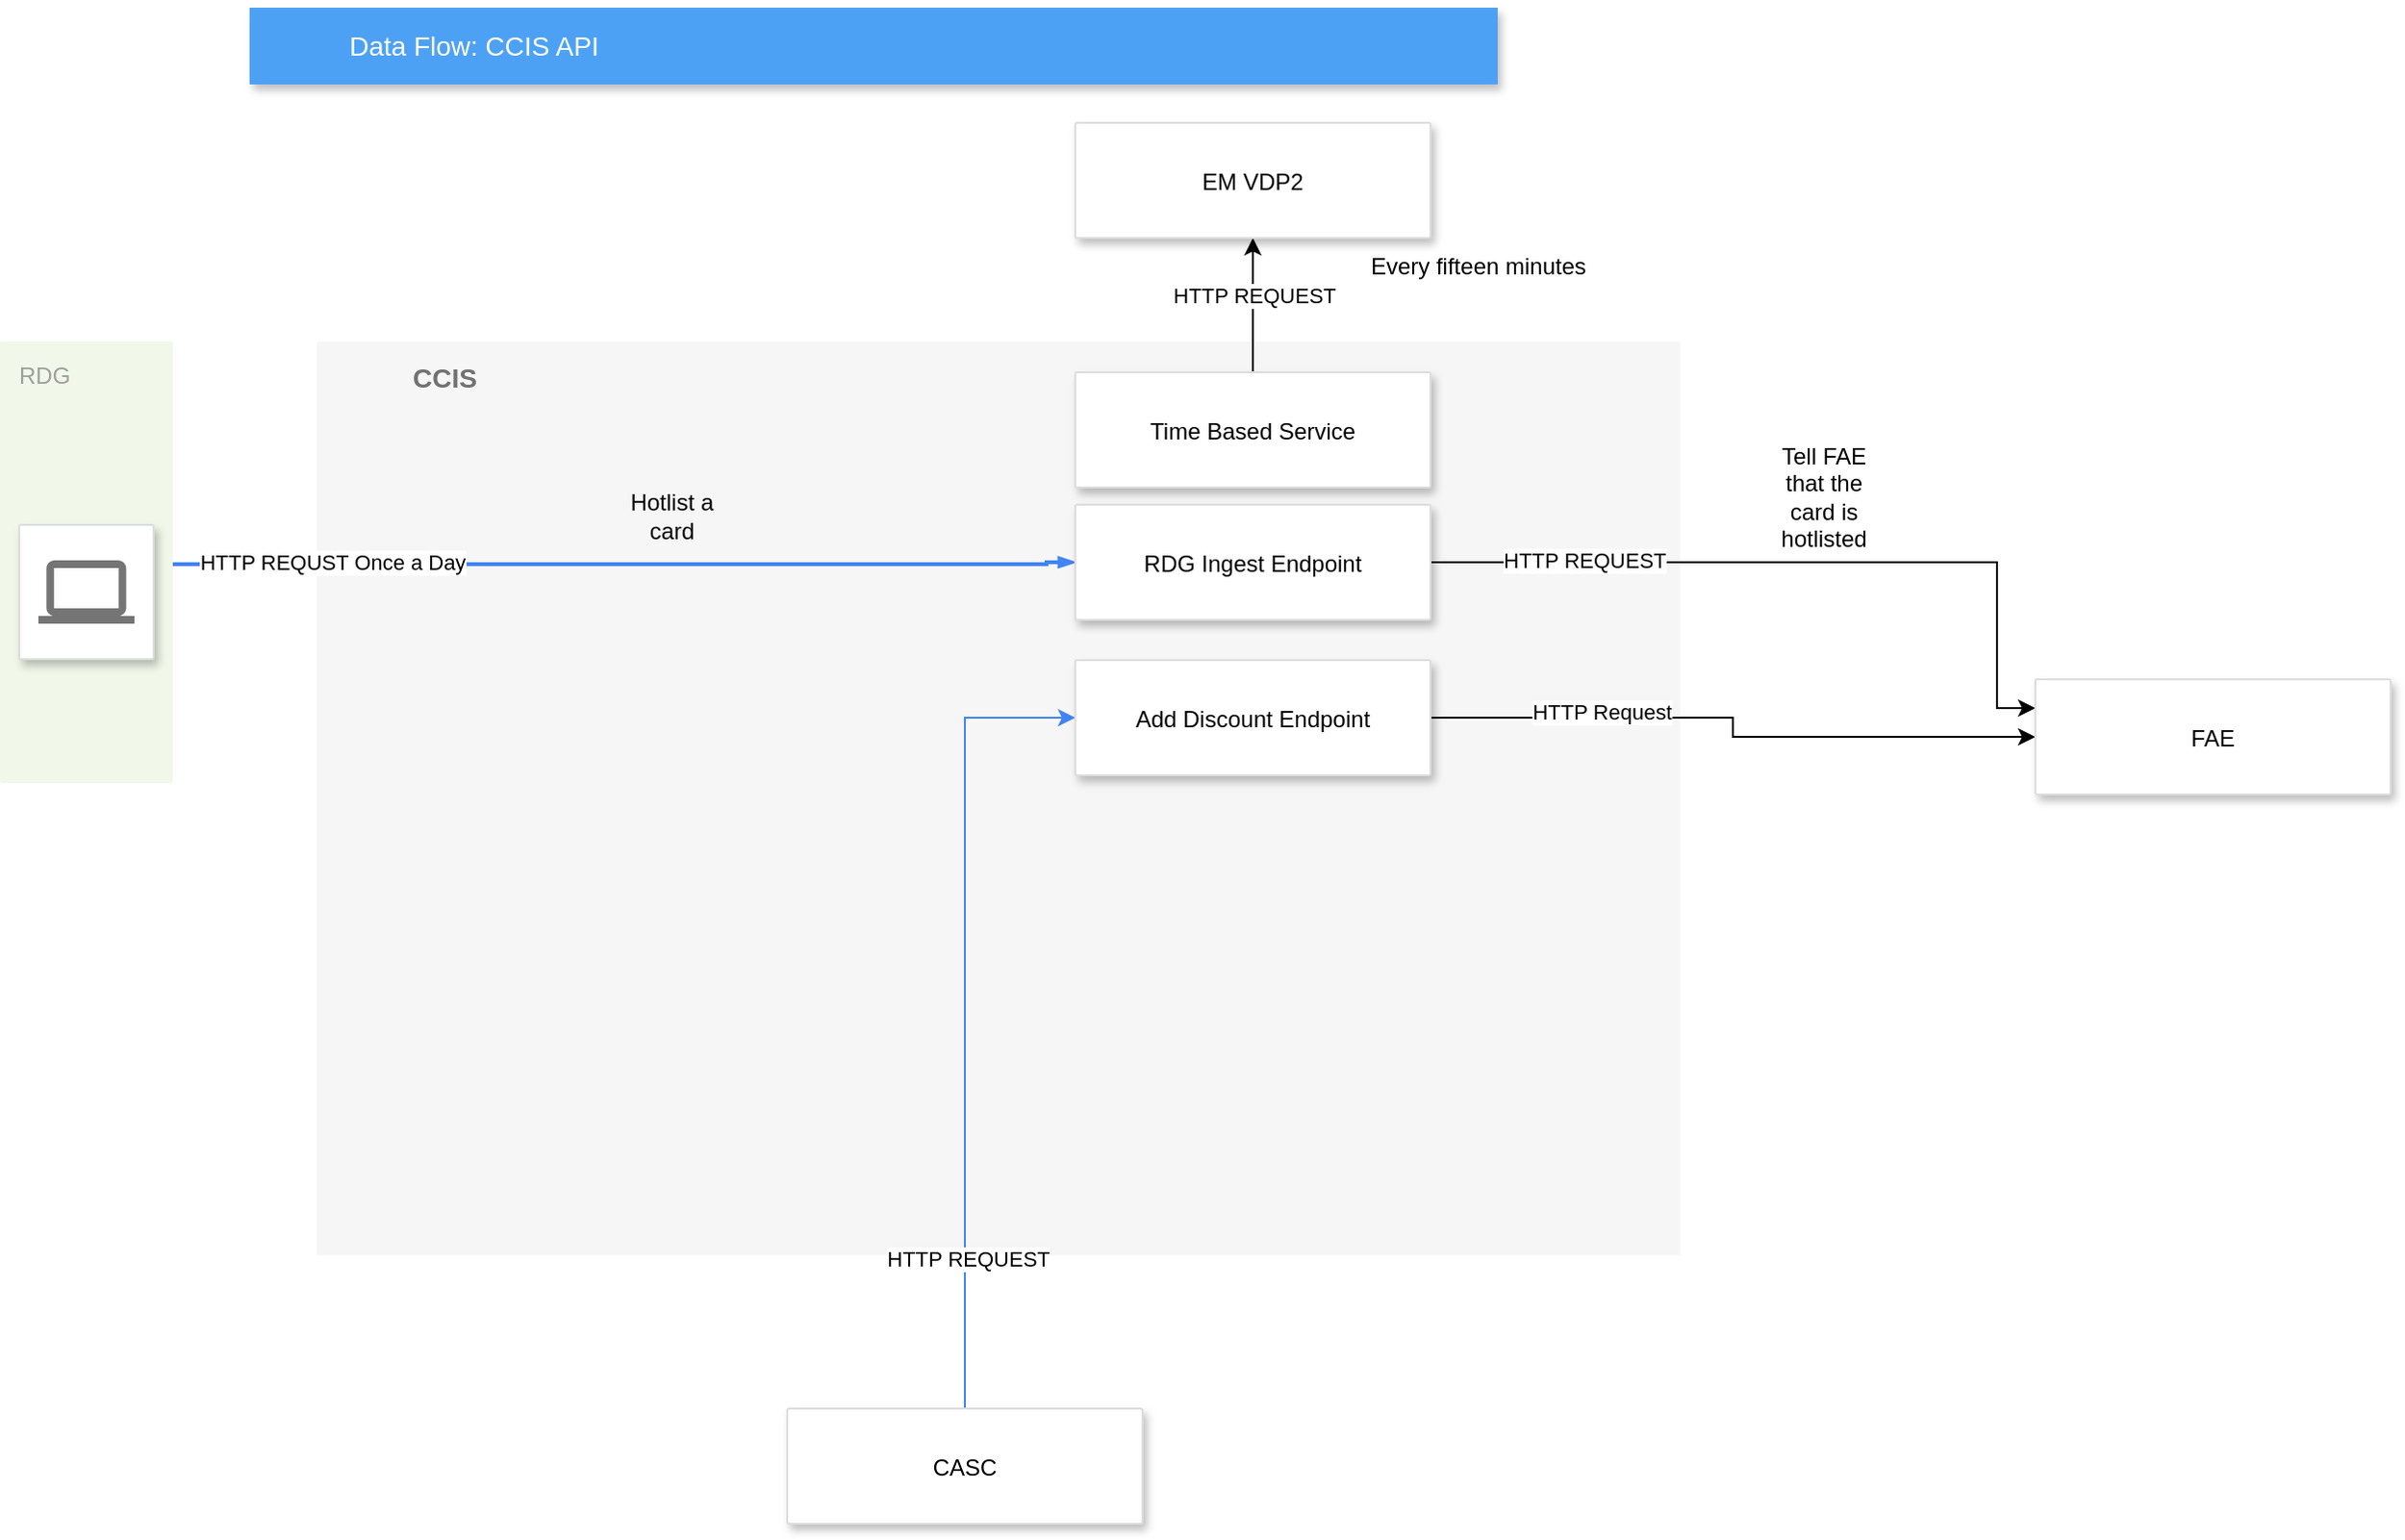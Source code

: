 <mxfile version="24.7.2" type="github">
  <diagram id="f106602c-feb2-e66a-4537-3a34d633f6aa" name="Page-1">
    <mxGraphModel dx="1146" dy="753" grid="1" gridSize="10" guides="1" tooltips="1" connect="1" arrows="1" fold="1" page="1" pageScale="1" pageWidth="1169" pageHeight="827" background="none" math="0" shadow="0">
      <root>
        <mxCell id="0" />
        <mxCell id="1" parent="0" />
        <mxCell id="Lif8JBEafslfNm7ranTe-1" value="&lt;b&gt;CCIS&lt;/b&gt;" style="fillColor=#F6F6F6;strokeColor=none;shadow=0;gradientColor=none;fontSize=14;align=left;spacing=10;fontColor=#717171;9E9E9E;verticalAlign=top;spacingTop=-4;fontStyle=0;spacingLeft=40;html=1;" parent="1" vertex="1">
          <mxGeometry x="265" y="184" width="710" height="476" as="geometry" />
        </mxCell>
        <mxCell id="Lif8JBEafslfNm7ranTe-4" value="Data Flow: CCIS API" style="fillColor=#4DA1F5;strokeColor=none;shadow=1;gradientColor=none;fontSize=14;align=left;spacingLeft=50;fontColor=#ffffff;html=1;" parent="1" vertex="1">
          <mxGeometry x="230" y="10" width="650" height="40" as="geometry" />
        </mxCell>
        <mxCell id="Lif8JBEafslfNm7ranTe-5" style="edgeStyle=orthogonalEdgeStyle;rounded=0;elbow=vertical;html=1;labelBackgroundColor=none;startFill=1;startSize=4;endArrow=blockThin;endFill=1;endSize=4;jettySize=auto;orthogonalLoop=1;strokeColor=#4284F3;strokeWidth=2;fontSize=12;fontColor=#000000;align=left;dashed=0;exitX=1;exitY=0.5;exitDx=0;exitDy=0;entryX=0;entryY=0.5;entryDx=0;entryDy=0;" parent="1" source="Lif8JBEafslfNm7ranTe-3" target="cEKSAHbCaNsN3OeEtTBm-5" edge="1">
          <mxGeometry relative="1" as="geometry">
            <Array as="points">
              <mxPoint x="190" y="300" />
              <mxPoint x="645" y="300" />
            </Array>
          </mxGeometry>
        </mxCell>
        <mxCell id="uueP2DIrT8dm-PXU4ACH-1" value="HTTP REQUST Once a Day" style="edgeLabel;html=1;align=center;verticalAlign=middle;resizable=0;points=[];" vertex="1" connectable="0" parent="Lif8JBEafslfNm7ranTe-5">
          <mxGeometry x="-0.644" y="1" relative="1" as="geometry">
            <mxPoint as="offset" />
          </mxGeometry>
        </mxCell>
        <mxCell id="uueP2DIrT8dm-PXU4ACH-12" style="edgeStyle=orthogonalEdgeStyle;rounded=0;orthogonalLoop=1;jettySize=auto;html=1;entryX=0;entryY=0.25;entryDx=0;entryDy=0;" edge="1" parent="1" source="cEKSAHbCaNsN3OeEtTBm-5" target="uueP2DIrT8dm-PXU4ACH-8">
          <mxGeometry relative="1" as="geometry">
            <Array as="points">
              <mxPoint x="1140" y="299" />
            </Array>
          </mxGeometry>
        </mxCell>
        <mxCell id="uueP2DIrT8dm-PXU4ACH-13" value="HTTP REQUEST" style="edgeLabel;html=1;align=center;verticalAlign=middle;resizable=0;points=[];" vertex="1" connectable="0" parent="uueP2DIrT8dm-PXU4ACH-12">
          <mxGeometry x="-0.59" y="1" relative="1" as="geometry">
            <mxPoint as="offset" />
          </mxGeometry>
        </mxCell>
        <mxCell id="uueP2DIrT8dm-PXU4ACH-16" style="edgeStyle=orthogonalEdgeStyle;rounded=0;orthogonalLoop=1;jettySize=auto;html=1;entryX=0.5;entryY=1;entryDx=0;entryDy=0;exitX=0.5;exitY=0;exitDx=0;exitDy=0;" edge="1" parent="1" source="uueP2DIrT8dm-PXU4ACH-19" target="uueP2DIrT8dm-PXU4ACH-2">
          <mxGeometry relative="1" as="geometry" />
        </mxCell>
        <mxCell id="uueP2DIrT8dm-PXU4ACH-18" value="HTTP REQUEST" style="edgeLabel;html=1;align=center;verticalAlign=middle;resizable=0;points=[];" vertex="1" connectable="0" parent="uueP2DIrT8dm-PXU4ACH-16">
          <mxGeometry x="0.15" relative="1" as="geometry">
            <mxPoint as="offset" />
          </mxGeometry>
        </mxCell>
        <mxCell id="cEKSAHbCaNsN3OeEtTBm-5" value="RDG Ingest Endpoint" style="strokeColor=#dddddd;shadow=1;strokeWidth=1;rounded=1;absoluteArcSize=1;arcSize=2;" parent="1" vertex="1">
          <mxGeometry x="660" y="269" width="185" height="60" as="geometry" />
        </mxCell>
        <mxCell id="uueP2DIrT8dm-PXU4ACH-2" value="EM VDP2" style="strokeColor=#dddddd;shadow=1;strokeWidth=1;rounded=1;absoluteArcSize=1;arcSize=2;" vertex="1" parent="1">
          <mxGeometry x="660" y="70" width="185" height="60" as="geometry" />
        </mxCell>
        <mxCell id="uueP2DIrT8dm-PXU4ACH-6" value="" style="edgeStyle=orthogonalEdgeStyle;rounded=0;orthogonalLoop=1;jettySize=auto;html=1;entryX=0;entryY=0.5;entryDx=0;entryDy=0;strokeColor=#4284F3;" edge="1" parent="1" source="uueP2DIrT8dm-PXU4ACH-4" target="uueP2DIrT8dm-PXU4ACH-5">
          <mxGeometry relative="1" as="geometry" />
        </mxCell>
        <mxCell id="uueP2DIrT8dm-PXU4ACH-11" value="HTTP REQUEST" style="edgeLabel;html=1;align=center;verticalAlign=middle;resizable=0;points=[];" vertex="1" connectable="0" parent="uueP2DIrT8dm-PXU4ACH-6">
          <mxGeometry x="-0.627" y="-1" relative="1" as="geometry">
            <mxPoint as="offset" />
          </mxGeometry>
        </mxCell>
        <mxCell id="uueP2DIrT8dm-PXU4ACH-4" value="CASC" style="strokeColor=#dddddd;shadow=1;strokeWidth=1;rounded=1;absoluteArcSize=1;arcSize=2;" vertex="1" parent="1">
          <mxGeometry x="510" y="740" width="185" height="60" as="geometry" />
        </mxCell>
        <mxCell id="uueP2DIrT8dm-PXU4ACH-9" value="" style="edgeStyle=orthogonalEdgeStyle;rounded=0;orthogonalLoop=1;jettySize=auto;html=1;" edge="1" parent="1" source="uueP2DIrT8dm-PXU4ACH-5" target="uueP2DIrT8dm-PXU4ACH-8">
          <mxGeometry relative="1" as="geometry" />
        </mxCell>
        <mxCell id="uueP2DIrT8dm-PXU4ACH-10" value="HTTP Request" style="edgeLabel;html=1;align=center;verticalAlign=middle;resizable=0;points=[];" vertex="1" connectable="0" parent="uueP2DIrT8dm-PXU4ACH-9">
          <mxGeometry x="-0.456" y="3" relative="1" as="geometry">
            <mxPoint as="offset" />
          </mxGeometry>
        </mxCell>
        <mxCell id="uueP2DIrT8dm-PXU4ACH-5" value="Add Discount Endpoint" style="strokeColor=#dddddd;shadow=1;strokeWidth=1;rounded=1;absoluteArcSize=1;arcSize=2;" vertex="1" parent="1">
          <mxGeometry x="660" y="350" width="185" height="60" as="geometry" />
        </mxCell>
        <mxCell id="uueP2DIrT8dm-PXU4ACH-7" value="" style="group" vertex="1" connectable="0" parent="1">
          <mxGeometry x="100" y="184" width="90" height="230" as="geometry" />
        </mxCell>
        <mxCell id="Lif8JBEafslfNm7ranTe-3" value="RDG" style="rounded=1;absoluteArcSize=1;arcSize=2;html=1;strokeColor=none;gradientColor=none;shadow=0;dashed=0;fontSize=12;fontColor=#9E9E9E;align=left;verticalAlign=top;spacing=10;spacingTop=-4;fillColor=#F1F8E9;" parent="uueP2DIrT8dm-PXU4ACH-7" vertex="1">
          <mxGeometry width="90" height="230" as="geometry" />
        </mxCell>
        <mxCell id="Lif8JBEafslfNm7ranTe-9" value="" style="strokeColor=#dddddd;fillColor=#ffffff;shadow=1;strokeWidth=1;rounded=1;absoluteArcSize=1;arcSize=2;labelPosition=center;verticalLabelPosition=middle;align=center;verticalAlign=bottom;spacingLeft=0;fontColor=#999999;fontSize=12;whiteSpace=wrap;spacingBottom=2;html=1;" parent="uueP2DIrT8dm-PXU4ACH-7" vertex="1">
          <mxGeometry x="10" y="95.5" width="70" height="70" as="geometry" />
        </mxCell>
        <mxCell id="Lif8JBEafslfNm7ranTe-10" value="" style="dashed=0;connectable=0;html=1;fillColor=#757575;strokeColor=none;shape=mxgraph.gcp2.laptop;part=1;" parent="Lif8JBEafslfNm7ranTe-9" vertex="1">
          <mxGeometry x="0.5" width="50" height="33" relative="1" as="geometry">
            <mxPoint x="-25" y="18.5" as="offset" />
          </mxGeometry>
        </mxCell>
        <mxCell id="uueP2DIrT8dm-PXU4ACH-8" value="FAE" style="strokeColor=#dddddd;shadow=1;strokeWidth=1;rounded=1;absoluteArcSize=1;arcSize=2;" vertex="1" parent="1">
          <mxGeometry x="1160" y="360" width="185" height="60" as="geometry" />
        </mxCell>
        <mxCell id="uueP2DIrT8dm-PXU4ACH-14" value="Hotlist a card" style="text;html=1;align=center;verticalAlign=middle;whiteSpace=wrap;rounded=0;" vertex="1" parent="1">
          <mxGeometry x="420" y="260" width="60" height="30" as="geometry" />
        </mxCell>
        <mxCell id="uueP2DIrT8dm-PXU4ACH-15" value="Tell FAE that the card is hotlisted" style="text;html=1;align=center;verticalAlign=middle;whiteSpace=wrap;rounded=0;" vertex="1" parent="1">
          <mxGeometry x="1020" y="250" width="60" height="30" as="geometry" />
        </mxCell>
        <mxCell id="uueP2DIrT8dm-PXU4ACH-17" value="Every fifteen minutes" style="text;html=1;align=center;verticalAlign=middle;whiteSpace=wrap;rounded=0;" vertex="1" parent="1">
          <mxGeometry x="810" y="130" width="120" height="30" as="geometry" />
        </mxCell>
        <mxCell id="uueP2DIrT8dm-PXU4ACH-19" value="Time Based Service" style="strokeColor=#dddddd;shadow=1;strokeWidth=1;rounded=1;absoluteArcSize=1;arcSize=2;" vertex="1" parent="1">
          <mxGeometry x="660" y="200" width="185" height="60" as="geometry" />
        </mxCell>
      </root>
    </mxGraphModel>
  </diagram>
</mxfile>
